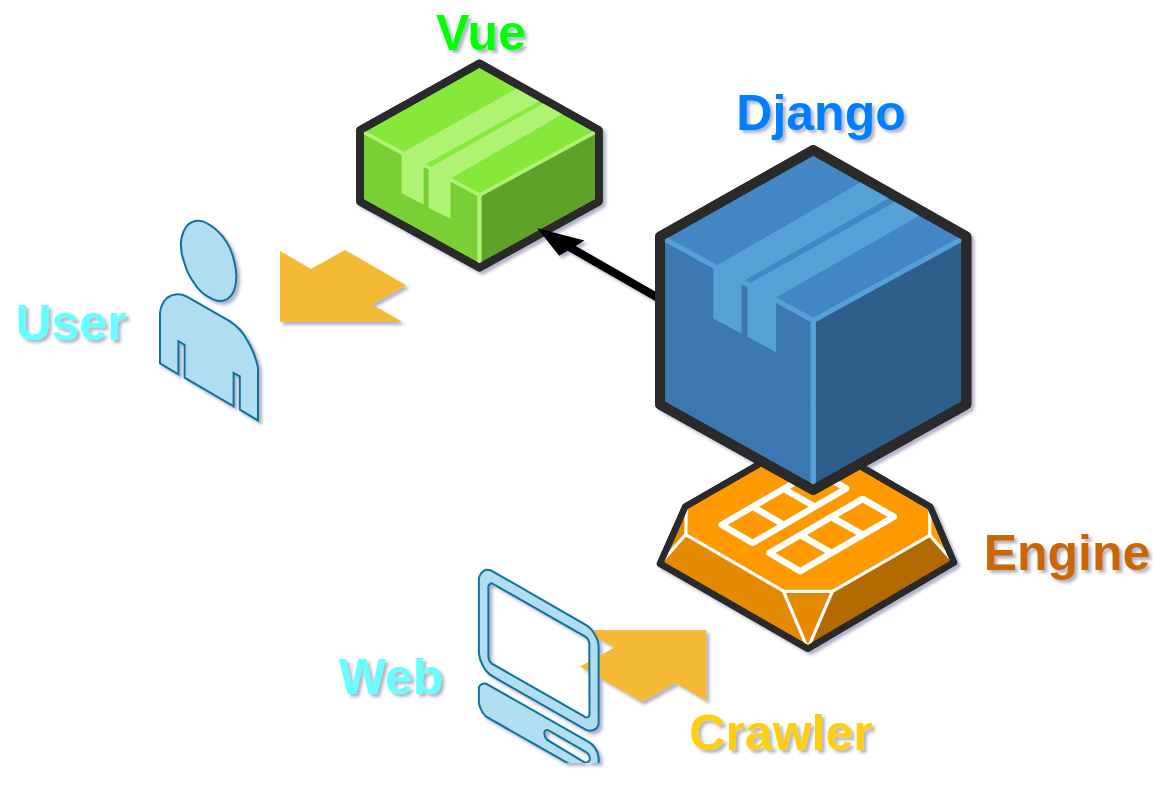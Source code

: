 <mxfile>
    <diagram id="MEvr5g-fmV_9ntufl5vK" name="第 1 页">
        <mxGraphModel dx="421" dy="587" grid="1" gridSize="10" guides="1" tooltips="1" connect="1" arrows="1" fold="1" page="1" pageScale="1" pageWidth="1200" pageHeight="1920" background="none" math="0" shadow="1">
            <root>
                <mxCell id="0"/>
                <mxCell id="1" parent="0"/>
                <mxCell id="3" value="" style="verticalLabelPosition=bottom;html=1;verticalAlign=top;strokeWidth=1;align=center;outlineConnect=0;dashed=0;outlineConnect=0;shape=mxgraph.aws3d.application2;fillColor=#86E83A;strokeColor=#B0F373;aspect=fixed;" parent="1" vertex="1">
                    <mxGeometry x="180" y="236.7" width="119.44" height="102.1" as="geometry"/>
                </mxCell>
                <mxCell id="4" value="" style="verticalLabelPosition=bottom;html=1;verticalAlign=top;strokeWidth=1;align=center;outlineConnect=0;dashed=0;outlineConnect=0;shape=mxgraph.aws3d.ami2;aspect=fixed;fillColor=#FF9900;strokeColor=#ffffff;" parent="1" vertex="1">
                    <mxGeometry x="330.0" y="430" width="147" height="99.32" as="geometry"/>
                </mxCell>
                <mxCell id="6" value="" style="verticalLabelPosition=bottom;html=1;verticalAlign=top;strokeWidth=1;align=center;outlineConnect=0;dashed=0;outlineConnect=0;shape=mxgraph.aws3d.end_user;fillColor=#b1ddf0;aspect=fixed;strokeColor=#10739e;" parent="1" vertex="1">
                    <mxGeometry x="80" y="314.77" width="49" height="100.46" as="geometry"/>
                </mxCell>
                <mxCell id="7" value="" style="verticalLabelPosition=bottom;html=1;verticalAlign=top;strokeWidth=1;align=center;outlineConnect=0;dashed=0;outlineConnect=0;shape=mxgraph.aws3d.arrowNW;fillColor=#000000;aspect=fixed;" parent="1" vertex="1">
                    <mxGeometry x="270" y="320" width="105" height="60" as="geometry"/>
                </mxCell>
                <mxCell id="2" value="" style="verticalLabelPosition=bottom;html=1;verticalAlign=top;strokeWidth=1;align=center;outlineConnect=0;dashed=0;outlineConnect=0;shape=mxgraph.aws3d.application;fillColor=#4286c5;strokeColor=#57A2D8;aspect=fixed;" parent="1" vertex="1">
                    <mxGeometry x="330" y="280" width="153.2" height="170" as="geometry"/>
                </mxCell>
                <mxCell id="8" value="" style="verticalLabelPosition=bottom;html=1;verticalAlign=top;strokeWidth=1;align=center;outlineConnect=0;dashed=0;outlineConnect=0;shape=mxgraph.aws3d.flatEdge;fillColor=#000000;aspect=fixed;" parent="1" vertex="1">
                    <mxGeometry x="290" y="520" width="63.2" height="36" as="geometry"/>
                </mxCell>
                <mxCell id="9" value="" style="verticalLabelPosition=bottom;html=1;verticalAlign=top;strokeWidth=1;align=center;outlineConnect=0;dashed=0;outlineConnect=0;shape=mxgraph.aws3d.flatEdge;fillColor=#000000;aspect=fixed;rotation=-180;" parent="1" vertex="1">
                    <mxGeometry x="140" y="330" width="63.2" height="36" as="geometry"/>
                </mxCell>
                <mxCell id="10" value="&lt;b&gt;&lt;font style=&quot;font-size: 25px&quot; color=&quot;#00ff00&quot;&gt;Vue&lt;/font&gt;&lt;/b&gt;" style="text;html=1;align=center;verticalAlign=middle;resizable=0;points=[];autosize=1;strokeColor=none;" parent="1" vertex="1">
                    <mxGeometry x="210" y="210" width="60" height="20" as="geometry"/>
                </mxCell>
                <mxCell id="11" value="&lt;font style=&quot;font-size: 25px&quot; color=&quot;#007fff&quot;&gt;&lt;b&gt;Django&lt;/b&gt;&lt;/font&gt;" style="text;html=1;align=center;verticalAlign=middle;resizable=0;points=[];autosize=1;strokeColor=none;" parent="1" vertex="1">
                    <mxGeometry x="360" y="250" width="100" height="20" as="geometry"/>
                </mxCell>
                <mxCell id="12" value="&lt;font style=&quot;font-size: 25px&quot; color=&quot;#cc6600&quot;&gt;&lt;b&gt;Engine&lt;/b&gt;&lt;/font&gt;" style="text;html=1;align=center;verticalAlign=middle;resizable=0;points=[];autosize=1;strokeColor=none;shadow=0;glass=0;" parent="1" vertex="1">
                    <mxGeometry x="483.2" y="469.66" width="100" height="20" as="geometry"/>
                </mxCell>
                <mxCell id="5" value="" style="verticalLabelPosition=bottom;html=1;verticalAlign=top;strokeWidth=1;align=center;outlineConnect=0;dashed=0;outlineConnect=0;shape=mxgraph.aws3d.client;aspect=fixed;strokeColor=#10739e;fillColor=#b1ddf0;" parent="1" vertex="1">
                    <mxGeometry x="239.44" y="489.66" width="60" height="104" as="geometry"/>
                </mxCell>
                <mxCell id="13" value="&lt;b&gt;&lt;font style=&quot;font-size: 25px&quot; color=&quot;#ffcf0f&quot;&gt;Crawler&lt;/font&gt;&lt;/b&gt;" style="text;html=1;align=center;verticalAlign=middle;resizable=0;points=[];autosize=1;strokeColor=none;" parent="1" vertex="1">
                    <mxGeometry x="335" y="560" width="110" height="20" as="geometry"/>
                </mxCell>
                <mxCell id="14" value="&lt;b&gt;&lt;font style=&quot;font-size: 25px&quot; color=&quot;#66ffff&quot;&gt;User&lt;/font&gt;&lt;/b&gt;" style="text;html=1;align=center;verticalAlign=middle;resizable=0;points=[];autosize=1;strokeColor=none;" parent="1" vertex="1">
                    <mxGeometry y="355" width="70" height="20" as="geometry"/>
                </mxCell>
                <mxCell id="15" value="&lt;b&gt;&lt;font style=&quot;font-size: 25px&quot; color=&quot;#66ffff&quot;&gt;Web&lt;/font&gt;&lt;/b&gt;" style="text;html=1;align=center;verticalAlign=middle;resizable=0;points=[];autosize=1;strokeColor=none;" parent="1" vertex="1">
                    <mxGeometry x="160" y="531.66" width="70" height="20" as="geometry"/>
                </mxCell>
            </root>
        </mxGraphModel>
    </diagram>
</mxfile>